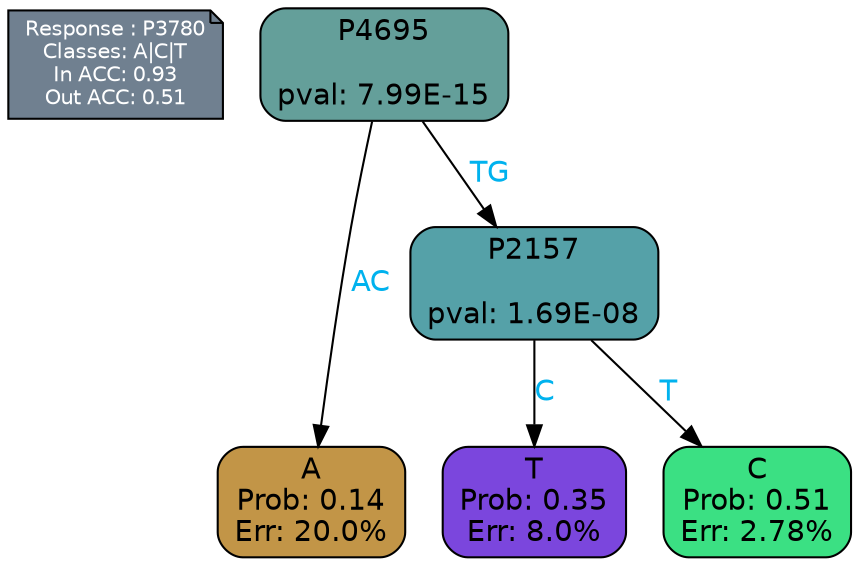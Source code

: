 digraph Tree {
node [shape=box, style="filled, rounded", color="black", fontname=helvetica] ;
graph [ranksep=equally, splines=polylines, bgcolor=transparent, dpi=600] ;
edge [fontname=helvetica] ;
LEGEND [label="Response : P3780
Classes: A|C|T
In ACC: 0.93
Out ACC: 0.51
",shape=note,align=left,style=filled,fillcolor="slategray",fontcolor="white",fontsize=10];1 [label="P4695

pval: 7.99E-15", fillcolor="#649f9a"] ;
2 [label="A
Prob: 0.14
Err: 20.0%", fillcolor="#c29547"] ;
3 [label="P2157

pval: 1.69E-08", fillcolor="#55a1a8"] ;
4 [label="T
Prob: 0.35
Err: 8.0%", fillcolor="#7b46dd"] ;
5 [label="C
Prob: 0.51
Err: 2.78%", fillcolor="#3be083"] ;
1 -> 2 [label="AC",fontcolor=deepskyblue2] ;
1 -> 3 [label="TG",fontcolor=deepskyblue2] ;
3 -> 4 [label="C",fontcolor=deepskyblue2] ;
3 -> 5 [label="T",fontcolor=deepskyblue2] ;
{rank = same; 2;4;5;}{rank = same; LEGEND;1;}}